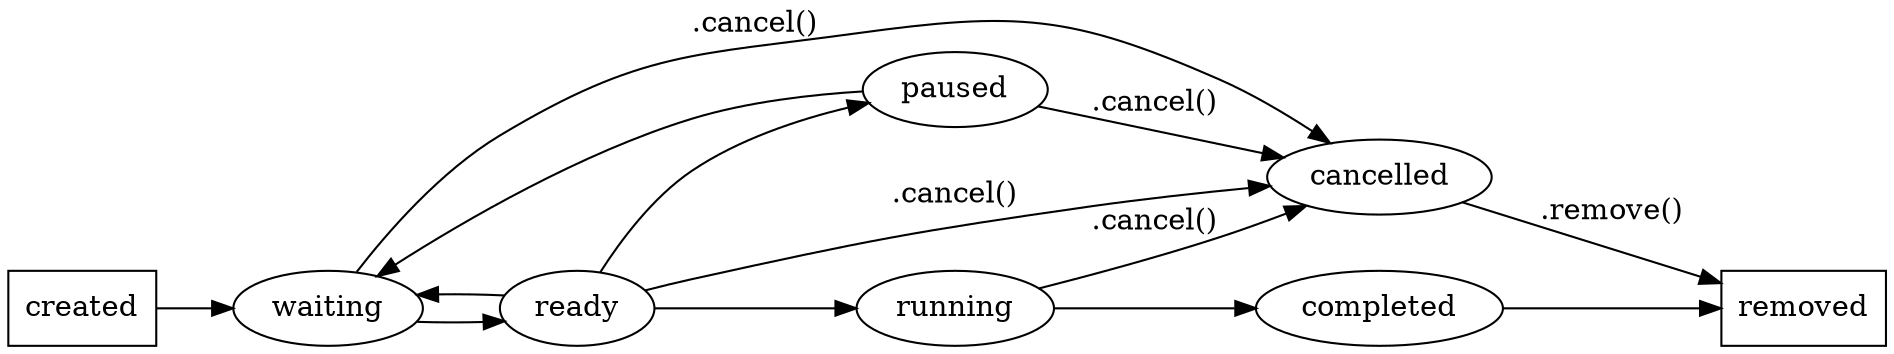 digraph jobStatus {

  graph [splines="spline" mclimit=1.0 ratio=auto rankdir=LR]

  created [shape=box];
  waiting;
  paused;
  ready;
  running;
  cancelled;
  completed;
  removed [shape=box];
  created -> waiting [weight=100.0];
  waiting -> ready [weight=100.0];
  ready -> waiting []
  ready -> running [weight=100.0];
  running -> completed [weight=100.0];
  completed -> removed [weight=100.0];
  running -> cancelled [label=".cancel()"];
  ready -> cancelled [label=".cancel()"];
  waiting -> cancelled [label=".cancel()"];
  paused -> cancelled [label=".cancel()"];
  ready -> paused [];
  paused -> waiting [];
  cancelled -> removed [label=".remove()"];
}